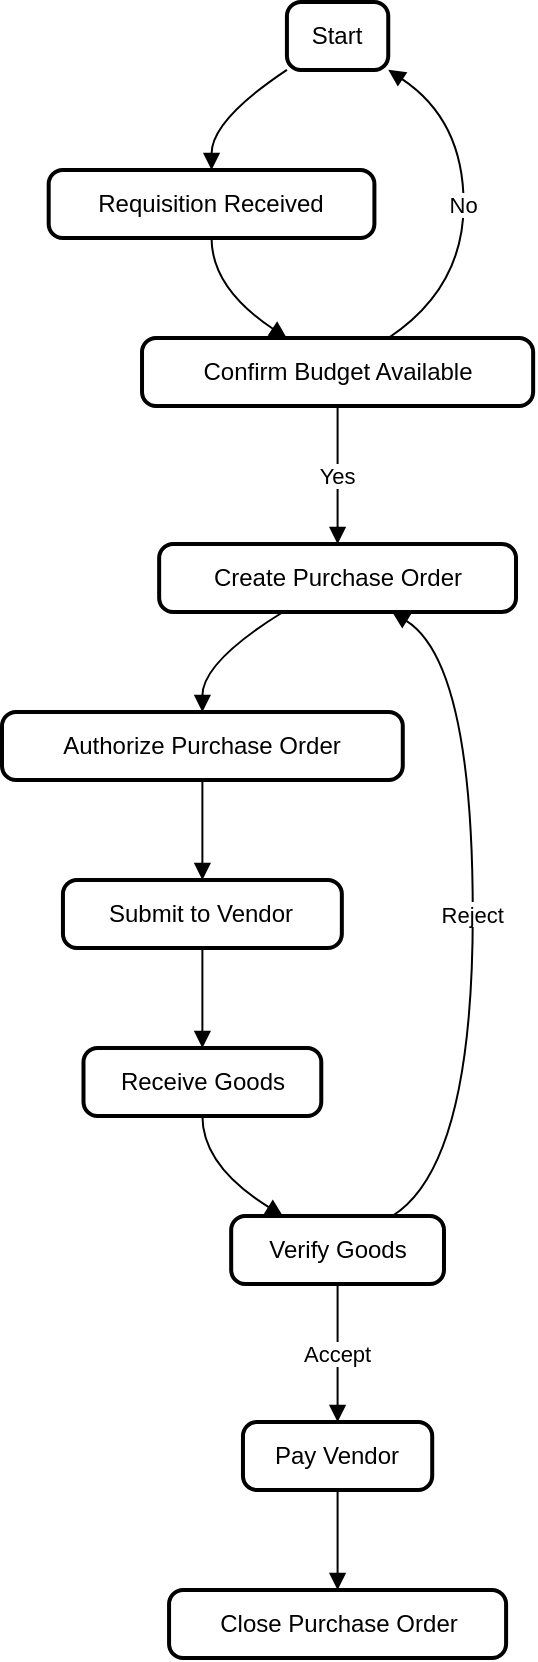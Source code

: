 <mxfile version="21.0.6" type="github"><diagram name="Page-1" id="BqavZSzmMXI6ClnvY83V"><mxGraphModel><root><mxCell id="0"/><mxCell id="1" parent="0"/><mxCell id="2" value="Start" style="rounded=1;absoluteArcSize=1;arcSize=14;whiteSpace=wrap;strokeWidth=2;" vertex="1" parent="1"><mxGeometry x="142.461" width="50.664" height="34" as="geometry"/></mxCell><mxCell id="3" value="Requisition Received" style="rounded=1;absoluteArcSize=1;arcSize=14;whiteSpace=wrap;strokeWidth=2;" vertex="1" parent="1"><mxGeometry x="23.34" y="84" width="162.867" height="34" as="geometry"/></mxCell><mxCell id="4" value="Confirm Budget Available" style="rounded=1;absoluteArcSize=1;arcSize=14;whiteSpace=wrap;strokeWidth=2;" vertex="1" parent="1"><mxGeometry x="70.012" y="168" width="195.562" height="34" as="geometry"/></mxCell><mxCell id="5" value="Create Purchase Order" style="rounded=1;absoluteArcSize=1;arcSize=14;whiteSpace=wrap;strokeWidth=2;" vertex="1" parent="1"><mxGeometry x="78.578" y="271" width="178.43" height="34" as="geometry"/></mxCell><mxCell id="6" value="Authorize Purchase Order" style="rounded=1;absoluteArcSize=1;arcSize=14;whiteSpace=wrap;strokeWidth=2;" vertex="1" parent="1"><mxGeometry y="355" width="200.391" height="34" as="geometry"/></mxCell><mxCell id="7" value="Submit to Vendor" style="rounded=1;absoluteArcSize=1;arcSize=14;whiteSpace=wrap;strokeWidth=2;" vertex="1" parent="1"><mxGeometry x="30.473" y="439" width="139.445" height="34" as="geometry"/></mxCell><mxCell id="8" value="Receive Goods" style="rounded=1;absoluteArcSize=1;arcSize=14;whiteSpace=wrap;strokeWidth=2;" vertex="1" parent="1"><mxGeometry x="40.75" y="523" width="118.891" height="34" as="geometry"/></mxCell><mxCell id="9" value="Verify Goods" style="rounded=1;absoluteArcSize=1;arcSize=14;whiteSpace=wrap;strokeWidth=2;" vertex="1" parent="1"><mxGeometry x="114.59" y="607" width="106.406" height="34" as="geometry"/></mxCell><mxCell id="10" value="Pay Vendor" style="rounded=1;absoluteArcSize=1;arcSize=14;whiteSpace=wrap;strokeWidth=2;" vertex="1" parent="1"><mxGeometry x="120.48" y="710" width="94.625" height="34" as="geometry"/></mxCell><mxCell id="11" value="Close Purchase Order" style="rounded=1;absoluteArcSize=1;arcSize=14;whiteSpace=wrap;strokeWidth=2;" vertex="1" parent="1"><mxGeometry x="83.535" y="794" width="168.516" height="34" as="geometry"/></mxCell><mxCell id="12" value="" style="curved=1;startArrow=none;endArrow=block;exitX=0;exitY=0.997;entryX=0.5;entryY=0;" edge="1" parent="1" source="2" target="3"><mxGeometry relative="1" as="geometry"><Array as="points"><mxPoint x="104.773" y="59"/></Array></mxGeometry></mxCell><mxCell id="13" value="" style="curved=1;startArrow=none;endArrow=block;exitX=0.5;exitY=1;entryX=0.37;entryY=0;" edge="1" parent="1" source="3" target="4"><mxGeometry relative="1" as="geometry"><Array as="points"><mxPoint x="104.773" y="143"/></Array></mxGeometry></mxCell><mxCell id="14" value="Yes" style="curved=1;startArrow=none;endArrow=block;exitX=0.5;exitY=1;entryX=0.5;entryY=0;" edge="1" parent="1" source="4" target="5"><mxGeometry relative="1" as="geometry"><Array as="points"/></mxGeometry></mxCell><mxCell id="15" value="" style="curved=1;startArrow=none;endArrow=block;exitX=0.347;exitY=1;entryX=0.5;entryY=0;" edge="1" parent="1" source="5" target="6"><mxGeometry relative="1" as="geometry"><Array as="points"><mxPoint x="100.195" y="330"/></Array></mxGeometry></mxCell><mxCell id="16" value="" style="curved=1;startArrow=none;endArrow=block;exitX=0.5;exitY=1;entryX=0.5;entryY=0;" edge="1" parent="1" source="6" target="7"><mxGeometry relative="1" as="geometry"><Array as="points"/></mxGeometry></mxCell><mxCell id="17" value="" style="curved=1;startArrow=none;endArrow=block;exitX=0.5;exitY=1;entryX=0.5;entryY=0;" edge="1" parent="1" source="7" target="8"><mxGeometry relative="1" as="geometry"><Array as="points"/></mxGeometry></mxCell><mxCell id="18" value="" style="curved=1;startArrow=none;endArrow=block;exitX=0.5;exitY=1;entryX=0.243;entryY=0;" edge="1" parent="1" source="8" target="9"><mxGeometry relative="1" as="geometry"><Array as="points"><mxPoint x="100.195" y="582"/></Array></mxGeometry></mxCell><mxCell id="19" value="Accept" style="curved=1;startArrow=none;endArrow=block;exitX=0.5;exitY=1;entryX=0.5;entryY=0;" edge="1" parent="1" source="9" target="10"><mxGeometry relative="1" as="geometry"><Array as="points"/></mxGeometry></mxCell><mxCell id="20" value="" style="curved=1;startArrow=none;endArrow=block;exitX=0.5;exitY=1;entryX=0.5;entryY=0;" edge="1" parent="1" source="10" target="11"><mxGeometry relative="1" as="geometry"><Array as="points"/></mxGeometry></mxCell><mxCell id="21" value="Reject" style="curved=1;startArrow=none;endArrow=block;exitX=0.757;exitY=0;entryX=0.653;entryY=1;" edge="1" parent="1" source="9" target="5"><mxGeometry relative="1" as="geometry"><Array as="points"><mxPoint x="235.391" y="582"/><mxPoint x="235.391" y="330"/></Array></mxGeometry></mxCell><mxCell id="22" value="No" style="curved=1;startArrow=none;endArrow=block;exitX=0.63;exitY=0;entryX=1;entryY=0.997;" edge="1" parent="1" source="4" target="2"><mxGeometry relative="1" as="geometry"><Array as="points"><mxPoint x="230.812" y="143"/><mxPoint x="230.812" y="59"/></Array></mxGeometry></mxCell></root></mxGraphModel></diagram></mxfile>
